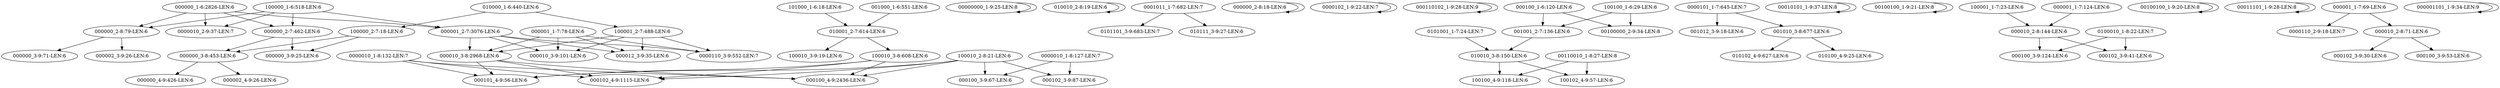 digraph G {
    "100000_1-6:518-LEN:6" -> "0000010_2-9:37-LEN:7";
    "100000_1-6:518-LEN:6" -> "000001_2-7:3076-LEN:6";
    "100000_1-6:518-LEN:6" -> "000000_2-8:79-LEN:6";
    "100000_1-6:518-LEN:6" -> "000000_2-7:462-LEN:6";
    "000000_1-6:2826-LEN:6" -> "0000010_2-9:37-LEN:7";
    "000000_1-6:2826-LEN:6" -> "000001_2-7:3076-LEN:6";
    "000000_1-6:2826-LEN:6" -> "000000_2-8:79-LEN:6";
    "000000_1-6:2826-LEN:6" -> "000000_2-7:462-LEN:6";
    "00000000_1-9:25-LEN:8" -> "00000000_1-9:25-LEN:8";
    "010010_2-8:19-LEN:6" -> "010010_2-8:19-LEN:6";
    "0001011_1-7:682-LEN:7" -> "0101101_3-9:683-LEN:7";
    "0001011_1-7:682-LEN:7" -> "010111_3-9:27-LEN:6";
    "000001_1-7:78-LEN:6" -> "0000110_3-9:552-LEN:7";
    "000001_1-7:78-LEN:6" -> "000012_3-9:35-LEN:6";
    "000001_1-7:78-LEN:6" -> "000010_3-8:2968-LEN:6";
    "000001_1-7:78-LEN:6" -> "000010_3-9:101-LEN:6";
    "100010_2-8:21-LEN:6" -> "000102_4-9:1115-LEN:6";
    "100010_2-8:21-LEN:6" -> "000100_4-9:2436-LEN:6";
    "100010_2-8:21-LEN:6" -> "000101_4-9:56-LEN:6";
    "0000010_1-8:127-LEN:7" -> "000102_3-9:87-LEN:6";
    "0000010_1-8:127-LEN:7" -> "000100_3-9:67-LEN:6";
    "000000_2-8:18-LEN:6" -> "000000_2-8:18-LEN:6";
    "0000102_1-9:22-LEN:7" -> "0000102_1-9:22-LEN:7";
    "000110102_1-9:28-LEN:9" -> "000110102_1-9:28-LEN:9";
    "100000_2-7:18-LEN:6" -> "000000_3-8:453-LEN:6";
    "100000_2-7:18-LEN:6" -> "000000_3-9:25-LEN:6";
    "100010_2-8:21-LEN:6" -> "000102_3-9:87-LEN:6";
    "100010_2-8:21-LEN:6" -> "000100_3-9:67-LEN:6";
    "0101001_1-7:24-LEN:7" -> "010010_3-8:150-LEN:6";
    "101000_1-6:18-LEN:6" -> "010001_2-7:614-LEN:6";
    "000100_1-6:120-LEN:6" -> "001001_2-7:136-LEN:6";
    "000100_1-6:120-LEN:6" -> "00100000_2-9:34-LEN:8";
    "010000_1-6:440-LEN:6" -> "100000_2-7:18-LEN:6";
    "010000_1-6:440-LEN:6" -> "100001_2-7:488-LEN:6";
    "100001_2-7:488-LEN:6" -> "0000110_3-9:552-LEN:7";
    "100001_2-7:488-LEN:6" -> "000012_3-9:35-LEN:6";
    "100001_2-7:488-LEN:6" -> "000010_3-8:2968-LEN:6";
    "100001_2-7:488-LEN:6" -> "000010_3-9:101-LEN:6";
    "100010_3-8:608-LEN:6" -> "000102_4-9:1115-LEN:6";
    "100010_3-8:608-LEN:6" -> "000100_4-9:2436-LEN:6";
    "100010_3-8:608-LEN:6" -> "000101_4-9:56-LEN:6";
    "0000101_1-7:645-LEN:7" -> "001012_3-9:18-LEN:6";
    "0000101_1-7:645-LEN:7" -> "001010_3-8:677-LEN:6";
    "00010101_1-9:37-LEN:8" -> "00010101_1-9:37-LEN:8";
    "000001_2-7:3076-LEN:6" -> "0000110_3-9:552-LEN:7";
    "000001_2-7:3076-LEN:6" -> "000012_3-9:35-LEN:6";
    "000001_2-7:3076-LEN:6" -> "000010_3-8:2968-LEN:6";
    "000001_2-7:3076-LEN:6" -> "000010_3-9:101-LEN:6";
    "00100100_1-9:21-LEN:8" -> "00100100_1-9:21-LEN:8";
    "001001_2-7:136-LEN:6" -> "010010_3-8:150-LEN:6";
    "010010_3-8:150-LEN:6" -> "100100_4-9:118-LEN:6";
    "010010_3-8:150-LEN:6" -> "100102_4-9:57-LEN:6";
    "001000_1-6:551-LEN:6" -> "010001_2-7:614-LEN:6";
    "000010_2-8:144-LEN:6" -> "000100_3-9:124-LEN:6";
    "000010_2-8:144-LEN:6" -> "000102_3-9:41-LEN:6";
    "100001_1-7:23-LEN:6" -> "000010_2-8:144-LEN:6";
    "00100100_1-9:20-LEN:8" -> "00100100_1-9:20-LEN:8";
    "000000_2-8:79-LEN:6" -> "000000_3-9:71-LEN:6";
    "000000_2-8:79-LEN:6" -> "000002_3-9:26-LEN:6";
    "000010_3-8:2968-LEN:6" -> "000102_4-9:1115-LEN:6";
    "000010_3-8:2968-LEN:6" -> "000100_4-9:2436-LEN:6";
    "000010_3-8:2968-LEN:6" -> "000101_4-9:56-LEN:6";
    "000001_1-7:124-LEN:6" -> "000010_2-8:144-LEN:6";
    "100100_1-6:29-LEN:6" -> "001001_2-7:136-LEN:6";
    "100100_1-6:29-LEN:6" -> "00100000_2-9:34-LEN:8";
    "000000_2-7:462-LEN:6" -> "000000_3-8:453-LEN:6";
    "000000_2-7:462-LEN:6" -> "000000_3-9:25-LEN:6";
    "00011101_1-9:28-LEN:8" -> "00011101_1-9:28-LEN:8";
    "0000010_1-8:132-LEN:7" -> "000102_4-9:1115-LEN:6";
    "0000010_1-8:132-LEN:7" -> "000100_4-9:2436-LEN:6";
    "0000010_1-8:132-LEN:7" -> "000101_4-9:56-LEN:6";
    "00110010_1-8:27-LEN:8" -> "100100_4-9:118-LEN:6";
    "00110010_1-8:27-LEN:8" -> "100102_4-9:57-LEN:6";
    "000001_1-7:69-LEN:6" -> "0000110_2-9:18-LEN:7";
    "000001_1-7:69-LEN:6" -> "000010_2-8:71-LEN:6";
    "000001101_1-9:34-LEN:9" -> "000001101_1-9:34-LEN:9";
    "0100010_1-8:22-LEN:7" -> "000100_3-9:124-LEN:6";
    "0100010_1-8:22-LEN:7" -> "000102_3-9:41-LEN:6";
    "001010_3-8:677-LEN:6" -> "010102_4-9:627-LEN:6";
    "001010_3-8:677-LEN:6" -> "010100_4-9:25-LEN:6";
    "000000_3-8:453-LEN:6" -> "000002_4-9:26-LEN:6";
    "000000_3-8:453-LEN:6" -> "000000_4-9:426-LEN:6";
    "010001_2-7:614-LEN:6" -> "100010_3-8:608-LEN:6";
    "010001_2-7:614-LEN:6" -> "100010_3-9:19-LEN:6";
    "000010_2-8:71-LEN:6" -> "000102_3-9:30-LEN:6";
    "000010_2-8:71-LEN:6" -> "000100_3-9:53-LEN:6";
}
